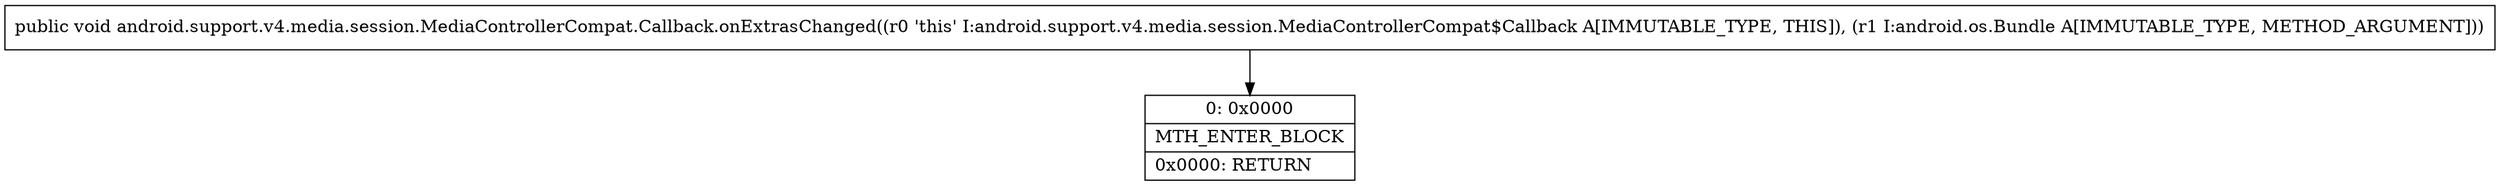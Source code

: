 digraph "CFG forandroid.support.v4.media.session.MediaControllerCompat.Callback.onExtrasChanged(Landroid\/os\/Bundle;)V" {
Node_0 [shape=record,label="{0\:\ 0x0000|MTH_ENTER_BLOCK\l|0x0000: RETURN   \l}"];
MethodNode[shape=record,label="{public void android.support.v4.media.session.MediaControllerCompat.Callback.onExtrasChanged((r0 'this' I:android.support.v4.media.session.MediaControllerCompat$Callback A[IMMUTABLE_TYPE, THIS]), (r1 I:android.os.Bundle A[IMMUTABLE_TYPE, METHOD_ARGUMENT])) }"];
MethodNode -> Node_0;
}

